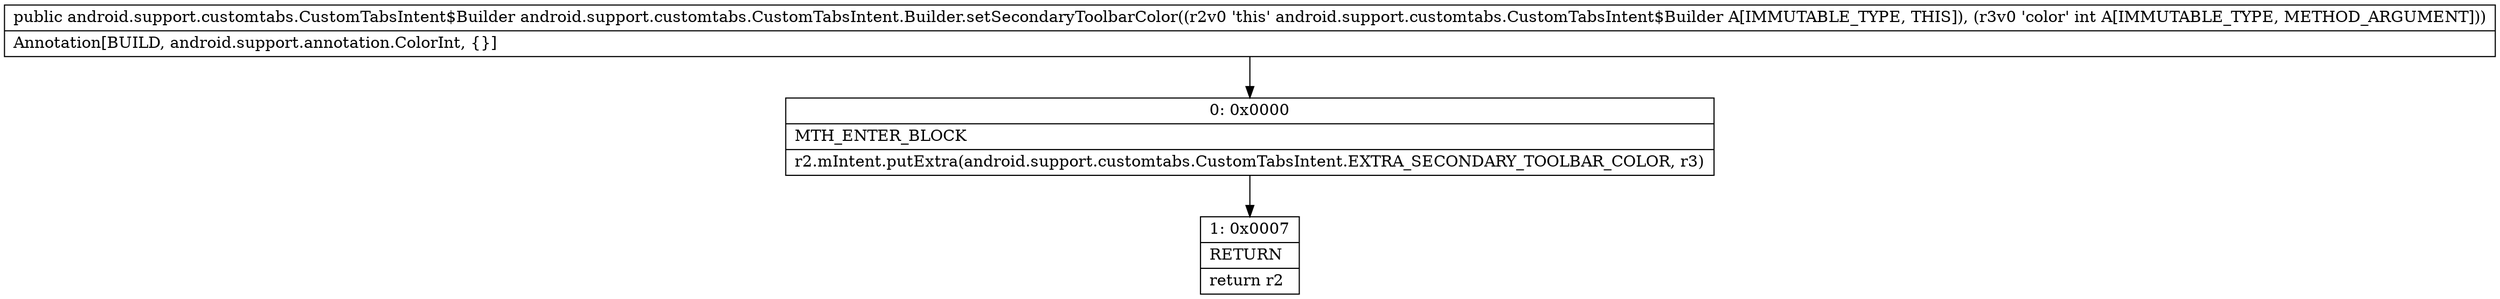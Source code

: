 digraph "CFG forandroid.support.customtabs.CustomTabsIntent.Builder.setSecondaryToolbarColor(I)Landroid\/support\/customtabs\/CustomTabsIntent$Builder;" {
Node_0 [shape=record,label="{0\:\ 0x0000|MTH_ENTER_BLOCK\l|r2.mIntent.putExtra(android.support.customtabs.CustomTabsIntent.EXTRA_SECONDARY_TOOLBAR_COLOR, r3)\l}"];
Node_1 [shape=record,label="{1\:\ 0x0007|RETURN\l|return r2\l}"];
MethodNode[shape=record,label="{public android.support.customtabs.CustomTabsIntent$Builder android.support.customtabs.CustomTabsIntent.Builder.setSecondaryToolbarColor((r2v0 'this' android.support.customtabs.CustomTabsIntent$Builder A[IMMUTABLE_TYPE, THIS]), (r3v0 'color' int A[IMMUTABLE_TYPE, METHOD_ARGUMENT]))  | Annotation[BUILD, android.support.annotation.ColorInt, \{\}]\l}"];
MethodNode -> Node_0;
Node_0 -> Node_1;
}

